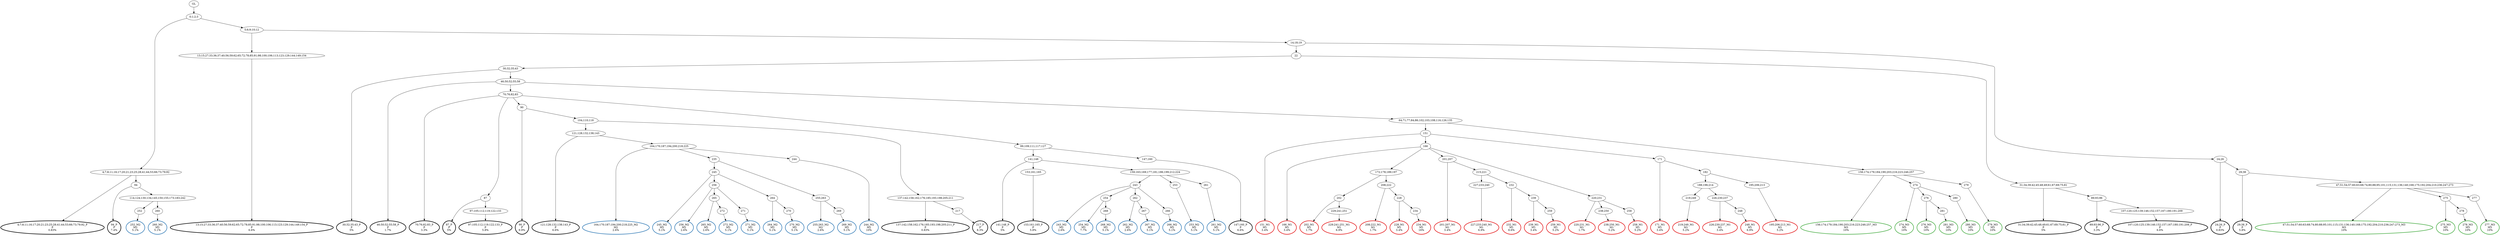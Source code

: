 digraph T {
	{
		rank=same
		153 [penwidth=3,colorscheme=set19,color=0,label="4;7;8;11;16;17;20;21;23;25;28;41;44;53;66;73;79;92_P\nP\n0.83%"]
		151 [penwidth=3,colorscheme=set19,color=0,label="94_P\nP\n7.4%"]
		148 [penwidth=3,colorscheme=set19,color=0,label="13;15;27;33;36;37;40;56;59;62;65;72;78;85;91;98;100;106;113;123;129;144;149;154_P\nP\n6.6%"]
		144 [penwidth=3,colorscheme=set19,color=0,label="30;32;35;43_P\nP\n5%"]
		142 [penwidth=3,colorscheme=set19,color=0,label="46;50;52;55;58_P\nP\n1.7%"]
		140 [penwidth=3,colorscheme=set19,color=0,label="70;76;82;83_P\nP\n3.3%"]
		138 [penwidth=3,colorscheme=set19,color=0,label="87_P\nP\n5%"]
		136 [penwidth=3,colorscheme=set19,color=0,label="97;105;112;119;122;133_P\nP\n5.8%"]
		134 [penwidth=3,colorscheme=set19,color=0,label="90_P\nP\n9.9%"]
		131 [penwidth=3,colorscheme=set19,color=0,label="121;128;132;138;143_P\nP\n6.6%"]
		129 [penwidth=3,colorscheme=set19,color=0,label="137;142;158;162;176;185;193;198;205;211_P\nP\n0.83%"]
		127 [penwidth=3,colorscheme=set19,color=0,label="217_P\nP\n8.3%"]
		124 [penwidth=3,colorscheme=set19,color=0,label="141;148_P\nP\n5%"]
		122 [penwidth=3,colorscheme=set19,color=0,label="153;161;165_P\nP\n5.8%"]
		120 [penwidth=3,colorscheme=set19,color=0,label="147;160_P\nP\n6.6%"]
		118 [penwidth=3,colorscheme=set19,color=0,label="31;34;39;42;45;48;49;61;67;69;75;81_P\nP\n5%"]
		116 [penwidth=3,colorscheme=set19,color=0,label="89;93;96_P\nP\n3.3%"]
		114 [penwidth=3,colorscheme=set19,color=0,label="107;120;125;139;146;152;157;167;180;191;209_P\nP\n6.6%"]
		112 [penwidth=3,colorscheme=set19,color=0,label="24;26_P\nP\n0.83%"]
		110 [penwidth=3,colorscheme=set19,color=0,label="29;38_P\nP\n5.8%"]
		107 [penwidth=3,colorscheme=set19,color=1,label="151_M1\nM1\n3.4%"]
		105 [penwidth=3,colorscheme=set19,color=1,label="166_M1\nM1\n3.4%"]
		102 [penwidth=3,colorscheme=set19,color=1,label="202_M1\nM1\n1.7%"]
		100 [penwidth=3,colorscheme=set19,color=1,label="229;241;251_M1\nM1\n6.9%"]
		98 [penwidth=3,colorscheme=set19,color=1,label="208;222_M1\nM1\n1.7%"]
		96 [penwidth=3,colorscheme=set19,color=1,label="228_M1\nM1\n3.4%"]
		94 [penwidth=3,colorscheme=set19,color=1,label="234_M1\nM1\n16%"]
		92 [penwidth=3,colorscheme=set19,color=1,label="201;207_M1\nM1\n3.4%"]
		89 [penwidth=3,colorscheme=set19,color=1,label="227;233;240_M1\nM1\n6.9%"]
		87 [penwidth=3,colorscheme=set19,color=1,label="232_M1\nM1\n8.6%"]
		85 [penwidth=3,colorscheme=set19,color=1,label="239_M1\nM1\n3.4%"]
		83 [penwidth=3,colorscheme=set19,color=1,label="259_M1\nM1\n5.2%"]
		81 [penwidth=3,colorscheme=set19,color=1,label="220;231_M1\nM1\n1.7%"]
		79 [penwidth=3,colorscheme=set19,color=1,label="238;250_M1\nM1\n5.2%"]
		77 [penwidth=3,colorscheme=set19,color=1,label="258_M1\nM1\n5.2%"]
		75 [penwidth=3,colorscheme=set19,color=1,label="171_M1\nM1\n3.4%"]
		71 [penwidth=3,colorscheme=set19,color=1,label="219;249_M1\nM1\n5.2%"]
		69 [penwidth=3,colorscheme=set19,color=1,label="226;230;237_M1\nM1\n3.4%"]
		67 [penwidth=3,colorscheme=set19,color=1,label="248_M1\nM1\n6.9%"]
		65 [penwidth=3,colorscheme=set19,color=1,label="195;206;213_M1\nM1\n5.2%"]
		62 [penwidth=3,colorscheme=set19,color=2,label="252_M2\nM2\n5.1%"]
		60 [penwidth=3,colorscheme=set19,color=2,label="260_M2\nM2\n5.1%"]
		58 [penwidth=3,colorscheme=set19,color=2,label="164;170;187;194;200;218;225_M2\nM2\n2.6%"]
		55 [penwidth=3,colorscheme=set19,color=2,label="245_M2\nM2\n5.1%"]
		53 [penwidth=3,colorscheme=set19,color=2,label="256_M2\nM2\n2.6%"]
		51 [penwidth=3,colorscheme=set19,color=2,label="265_M2\nM2\n2.6%"]
		49 [penwidth=3,colorscheme=set19,color=2,label="272_M2\nM2\n5.1%"]
		47 [penwidth=3,colorscheme=set19,color=2,label="271_M2\nM2\n5.1%"]
		45 [penwidth=3,colorscheme=set19,color=2,label="264_M2\nM2\n5.1%"]
		43 [penwidth=3,colorscheme=set19,color=2,label="270_M2\nM2\n5.1%"]
		41 [penwidth=3,colorscheme=set19,color=2,label="255;263_M2\nM2\n2.6%"]
		39 [penwidth=3,colorscheme=set19,color=2,label="269_M2\nM2\n5.1%"]
		37 [penwidth=3,colorscheme=set19,color=2,label="244_M2\nM2\n10%"]
		34 [penwidth=3,colorscheme=set19,color=2,label="243_M2\nM2\n2.6%"]
		32 [penwidth=3,colorscheme=set19,color=2,label="254_M2\nM2\n7.7%"]
		30 [penwidth=3,colorscheme=set19,color=2,label="268_M2\nM2\n5.1%"]
		28 [penwidth=3,colorscheme=set19,color=2,label="262_M2\nM2\n2.6%"]
		26 [penwidth=3,colorscheme=set19,color=2,label="267_M2\nM2\n5.1%"]
		24 [penwidth=3,colorscheme=set19,color=2,label="266_M2\nM2\n5.1%"]
		22 [penwidth=3,colorscheme=set19,color=2,label="253_M2\nM2\n5.1%"]
		20 [penwidth=3,colorscheme=set19,color=2,label="261_M2\nM2\n5.1%"]
		18 [penwidth=3,colorscheme=set19,color=3,label="156;174;179;184;190;203;216;223;246;257_M3\nM3\n10%"]
		16 [penwidth=3,colorscheme=set19,color=3,label="274_M3\nM3\n10%"]
		14 [penwidth=3,colorscheme=set19,color=3,label="276_M3\nM3\n10%"]
		12 [penwidth=3,colorscheme=set19,color=3,label="281_M3\nM3\n10%"]
		10 [penwidth=3,colorscheme=set19,color=3,label="280_M3\nM3\n10%"]
		8 [penwidth=3,colorscheme=set19,color=3,label="279_M3\nM3\n10%"]
		6 [penwidth=3,colorscheme=set19,color=3,label="47;51;54;57;60;63;68;74;80;88;95;101;115;131;136;140;168;175;192;204;210;236;247;273_M3\nM3\n10%"]
		4 [penwidth=3,colorscheme=set19,color=3,label="275_M3\nM3\n10%"]
		2 [penwidth=3,colorscheme=set19,color=3,label="278_M3\nM3\n10%"]
		0 [penwidth=3,colorscheme=set19,color=3,label="277_M3\nM3\n10%"]
	}
	156 [label="GL"]
	155 [label="0;1;2;3"]
	154 [label="4;7;8;11;16;17;20;21;23;25;28;41;44;53;66;73;79;92"]
	152 [label="94"]
	150 [label="5;6;9;10;12"]
	149 [label="13;15;27;33;36;37;40;56;59;62;65;72;78;85;91;98;100;106;113;123;129;144;149;154"]
	147 [label="14;18;19"]
	146 [label="22"]
	145 [label="30;32;35;43"]
	143 [label="46;50;52;55;58"]
	141 [label="70;76;82;83"]
	139 [label="87"]
	137 [label="97;105;112;119;122;133"]
	135 [label="90"]
	133 [label="104;110;118"]
	132 [label="121;128;132;138;143"]
	130 [label="137;142;158;162;176;185;193;198;205;211"]
	128 [label="217"]
	126 [label="99;109;111;117;127"]
	125 [label="141;148"]
	123 [label="153;161;165"]
	121 [label="147;160"]
	119 [label="31;34;39;42;45;48;49;61;67;69;75;81"]
	117 [label="89;93;96"]
	115 [label="107;120;125;139;146;152;157;167;180;191;209"]
	113 [label="24;26"]
	111 [label="29;38"]
	109 [label="64;71;77;84;86;102;103;108;116;126;135"]
	108 [label="151"]
	106 [label="166"]
	104 [label="172;178;189;197"]
	103 [label="202"]
	101 [label="229;241;251"]
	99 [label="208;222"]
	97 [label="228"]
	95 [label="234"]
	93 [label="201;207"]
	91 [label="215;221"]
	90 [label="227;233;240"]
	88 [label="232"]
	86 [label="239"]
	84 [label="259"]
	82 [label="220;231"]
	80 [label="238;250"]
	78 [label="258"]
	76 [label="171"]
	74 [label="182"]
	73 [label="188;196;214"]
	72 [label="219;249"]
	70 [label="226;230;237"]
	68 [label="248"]
	66 [label="195;206;213"]
	64 [label="114;124;130;134;145;150;155;173;183;242"]
	63 [label="252"]
	61 [label="260"]
	59 [label="164;170;187;194;200;218;225"]
	57 [label="235"]
	56 [label="245"]
	54 [label="256"]
	52 [label="265"]
	50 [label="272"]
	48 [label="271"]
	46 [label="264"]
	44 [label="270"]
	42 [label="255;263"]
	40 [label="269"]
	38 [label="244"]
	36 [label="159;163;169;177;181;186;199;212;224"]
	35 [label="243"]
	33 [label="254"]
	31 [label="268"]
	29 [label="262"]
	27 [label="267"]
	25 [label="266"]
	23 [label="253"]
	21 [label="261"]
	19 [label="156;174;179;184;190;203;216;223;246;257"]
	17 [label="274"]
	15 [label="276"]
	13 [label="281"]
	11 [label="280"]
	9 [label="279"]
	7 [label="47;51;54;57;60;63;68;74;80;88;95;101;115;131;136;140;168;175;192;204;210;236;247;273"]
	5 [label="275"]
	3 [label="278"]
	1 [label="277"]
	156 -> 155
	155 -> 154
	155 -> 150
	154 -> 153
	154 -> 152
	152 -> 151
	152 -> 64
	150 -> 149
	150 -> 147
	149 -> 148
	147 -> 146
	147 -> 113
	146 -> 145
	146 -> 119
	145 -> 144
	145 -> 143
	143 -> 142
	143 -> 141
	143 -> 109
	141 -> 140
	141 -> 139
	141 -> 135
	141 -> 126
	139 -> 138
	139 -> 137
	137 -> 136
	135 -> 134
	135 -> 133
	133 -> 132
	133 -> 130
	132 -> 131
	132 -> 59
	130 -> 129
	130 -> 128
	128 -> 127
	126 -> 125
	126 -> 121
	125 -> 124
	125 -> 123
	125 -> 36
	123 -> 122
	121 -> 120
	119 -> 118
	119 -> 117
	117 -> 116
	117 -> 115
	115 -> 114
	113 -> 112
	113 -> 111
	111 -> 110
	111 -> 7
	109 -> 108
	109 -> 19
	108 -> 107
	108 -> 106
	108 -> 76
	106 -> 105
	106 -> 104
	106 -> 93
	106 -> 82
	104 -> 103
	104 -> 99
	103 -> 102
	103 -> 101
	101 -> 100
	99 -> 98
	99 -> 97
	97 -> 96
	97 -> 95
	95 -> 94
	93 -> 92
	93 -> 91
	91 -> 90
	91 -> 88
	90 -> 89
	88 -> 87
	88 -> 86
	86 -> 85
	86 -> 84
	84 -> 83
	82 -> 81
	82 -> 80
	82 -> 78
	80 -> 79
	78 -> 77
	76 -> 75
	76 -> 74
	74 -> 73
	74 -> 66
	73 -> 72
	73 -> 70
	72 -> 71
	70 -> 69
	70 -> 68
	68 -> 67
	66 -> 65
	64 -> 63
	64 -> 61
	63 -> 62
	61 -> 60
	59 -> 58
	59 -> 57
	59 -> 38
	57 -> 56
	57 -> 42
	56 -> 55
	56 -> 54
	56 -> 46
	54 -> 53
	54 -> 52
	54 -> 48
	52 -> 51
	52 -> 50
	50 -> 49
	48 -> 47
	46 -> 45
	46 -> 44
	44 -> 43
	42 -> 41
	42 -> 40
	40 -> 39
	38 -> 37
	36 -> 35
	36 -> 23
	36 -> 21
	35 -> 34
	35 -> 33
	35 -> 29
	35 -> 25
	33 -> 32
	33 -> 31
	31 -> 30
	29 -> 28
	29 -> 27
	27 -> 26
	25 -> 24
	23 -> 22
	21 -> 20
	19 -> 18
	19 -> 17
	19 -> 9
	17 -> 16
	17 -> 15
	17 -> 11
	15 -> 14
	15 -> 13
	13 -> 12
	11 -> 10
	9 -> 8
	7 -> 6
	7 -> 5
	7 -> 1
	5 -> 4
	5 -> 3
	3 -> 2
	1 -> 0
}
